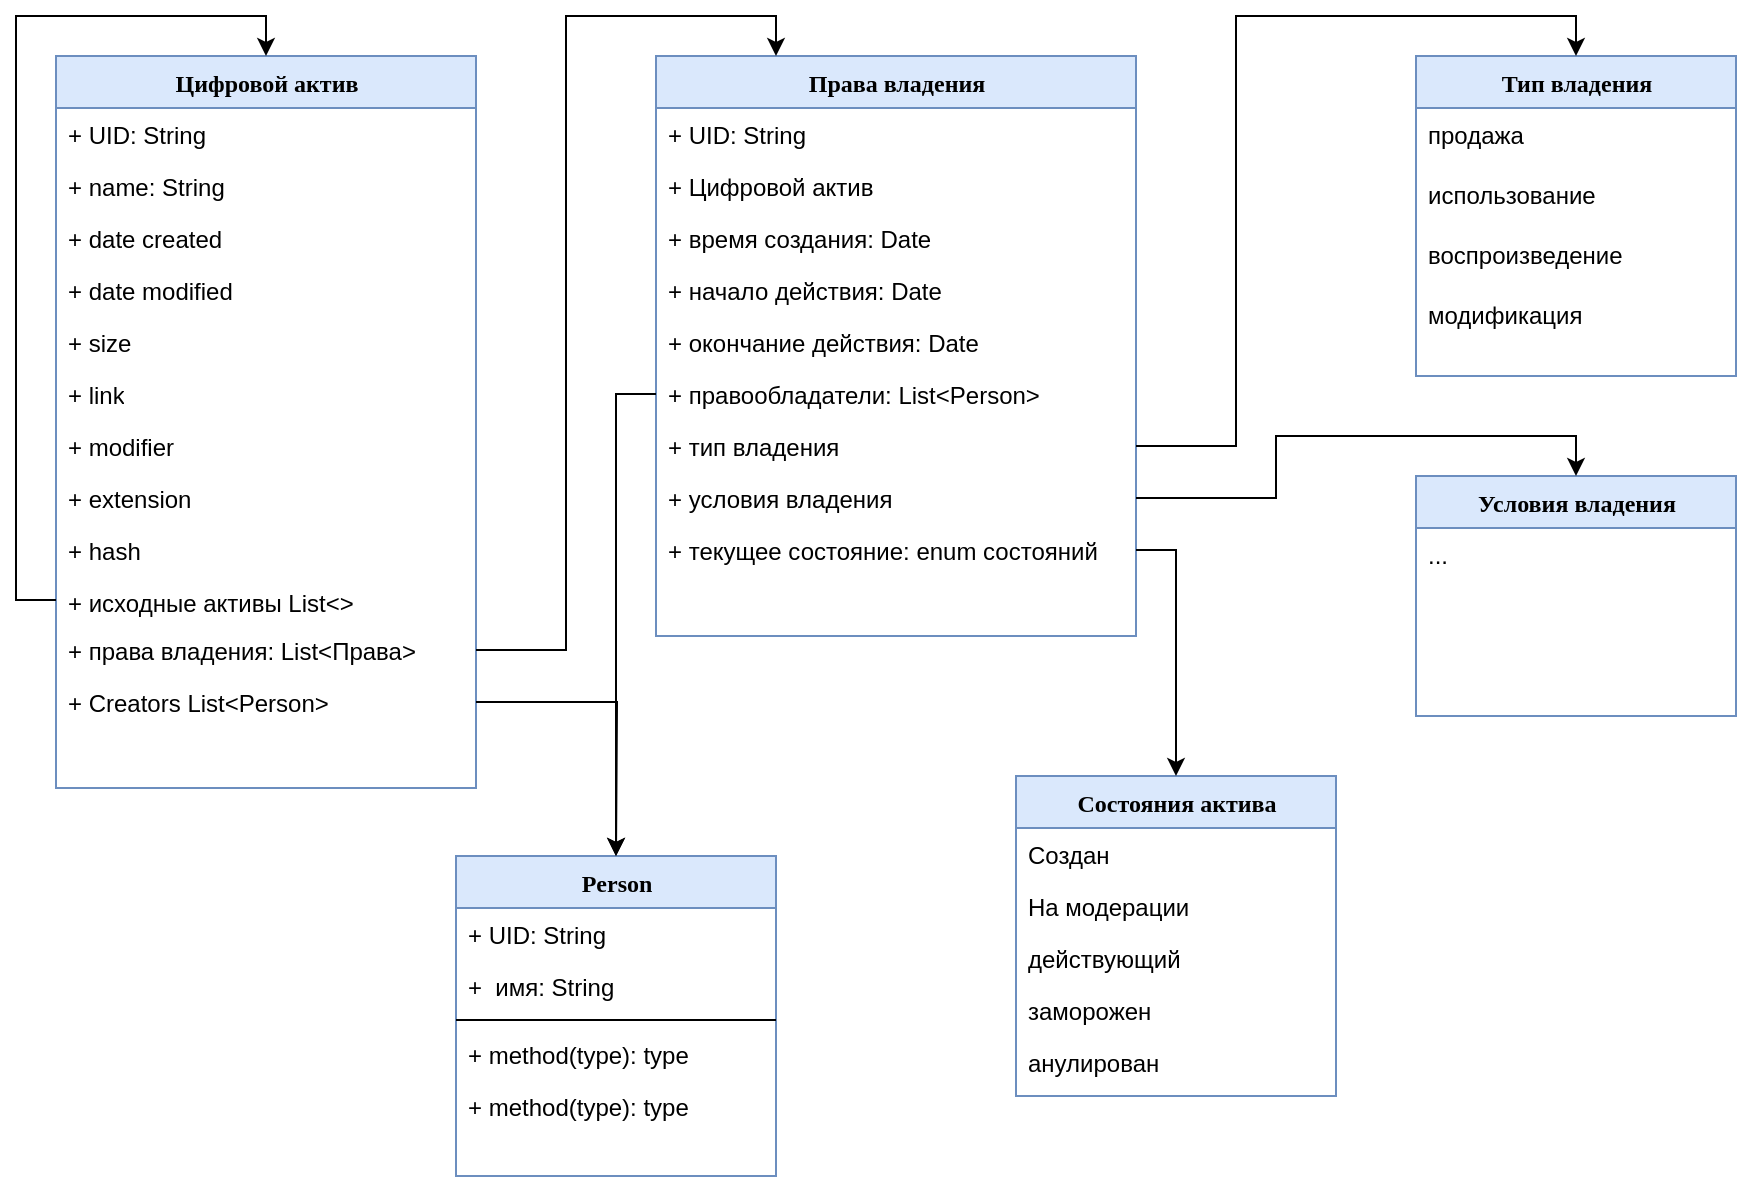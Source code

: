 <mxfile version="20.0.2" type="github" pages="3">
  <diagram name="Классы" id="9f46799a-70d6-7492-0946-bef42562c5a5">
    <mxGraphModel dx="1422" dy="780" grid="1" gridSize="10" guides="1" tooltips="1" connect="1" arrows="1" fold="1" page="1" pageScale="1" pageWidth="1100" pageHeight="850" background="none" math="0" shadow="0">
      <root>
        <mxCell id="0" />
        <mxCell id="1" parent="0" />
        <mxCell id="n-4SN1cgo_VVb4sRRiay-40" value="Права владения" style="swimlane;html=1;fontStyle=1;align=center;verticalAlign=top;childLayout=stackLayout;horizontal=1;startSize=26;horizontalStack=0;resizeParent=1;resizeLast=0;collapsible=1;marginBottom=0;swimlaneFillColor=#ffffff;rounded=0;shadow=0;comic=0;labelBackgroundColor=none;strokeWidth=1;fillColor=#dae8fc;fontFamily=Verdana;fontSize=12;strokeColor=#6c8ebf;" parent="1" vertex="1">
          <mxGeometry x="340" y="40" width="240" height="290" as="geometry" />
        </mxCell>
        <mxCell id="n-4SN1cgo_VVb4sRRiay-41" value="+ UID: String" style="text;html=1;strokeColor=none;fillColor=none;align=left;verticalAlign=top;spacingLeft=4;spacingRight=4;whiteSpace=wrap;overflow=hidden;rotatable=0;points=[[0,0.5],[1,0.5]];portConstraint=eastwest;" parent="n-4SN1cgo_VVb4sRRiay-40" vertex="1">
          <mxGeometry y="26" width="240" height="26" as="geometry" />
        </mxCell>
        <mxCell id="n-4SN1cgo_VVb4sRRiay-76" value="+ Цифровой актив" style="text;html=1;strokeColor=none;fillColor=none;align=left;verticalAlign=top;spacingLeft=4;spacingRight=4;whiteSpace=wrap;overflow=hidden;rotatable=0;points=[[0,0.5],[1,0.5]];portConstraint=eastwest;" parent="n-4SN1cgo_VVb4sRRiay-40" vertex="1">
          <mxGeometry y="52" width="240" height="26" as="geometry" />
        </mxCell>
        <mxCell id="n-4SN1cgo_VVb4sRRiay-43" value="+ время создания: Date" style="text;html=1;strokeColor=none;fillColor=none;align=left;verticalAlign=top;spacingLeft=4;spacingRight=4;whiteSpace=wrap;overflow=hidden;rotatable=0;points=[[0,0.5],[1,0.5]];portConstraint=eastwest;" parent="n-4SN1cgo_VVb4sRRiay-40" vertex="1">
          <mxGeometry y="78" width="240" height="26" as="geometry" />
        </mxCell>
        <mxCell id="n-4SN1cgo_VVb4sRRiay-46" value="+ начало действия: Date" style="text;html=1;strokeColor=none;fillColor=none;align=left;verticalAlign=top;spacingLeft=4;spacingRight=4;whiteSpace=wrap;overflow=hidden;rotatable=0;points=[[0,0.5],[1,0.5]];portConstraint=eastwest;" parent="n-4SN1cgo_VVb4sRRiay-40" vertex="1">
          <mxGeometry y="104" width="240" height="26" as="geometry" />
        </mxCell>
        <mxCell id="n-4SN1cgo_VVb4sRRiay-47" value="+ окончание действия: Date" style="text;html=1;strokeColor=none;fillColor=none;align=left;verticalAlign=top;spacingLeft=4;spacingRight=4;whiteSpace=wrap;overflow=hidden;rotatable=0;points=[[0,0.5],[1,0.5]];portConstraint=eastwest;" parent="n-4SN1cgo_VVb4sRRiay-40" vertex="1">
          <mxGeometry y="130" width="240" height="26" as="geometry" />
        </mxCell>
        <mxCell id="n-4SN1cgo_VVb4sRRiay-44" value="+ правообладатели: List&amp;lt;Person&amp;gt;" style="text;html=1;strokeColor=none;fillColor=none;align=left;verticalAlign=top;spacingLeft=4;spacingRight=4;whiteSpace=wrap;overflow=hidden;rotatable=0;points=[[0,0.5],[1,0.5]];portConstraint=eastwest;" parent="n-4SN1cgo_VVb4sRRiay-40" vertex="1">
          <mxGeometry y="156" width="240" height="26" as="geometry" />
        </mxCell>
        <mxCell id="n-4SN1cgo_VVb4sRRiay-45" value="+ тип владения" style="text;html=1;strokeColor=none;fillColor=none;align=left;verticalAlign=top;spacingLeft=4;spacingRight=4;whiteSpace=wrap;overflow=hidden;rotatable=0;points=[[0,0.5],[1,0.5]];portConstraint=eastwest;" parent="n-4SN1cgo_VVb4sRRiay-40" vertex="1">
          <mxGeometry y="182" width="240" height="26" as="geometry" />
        </mxCell>
        <mxCell id="PP72a955Y4aeaS7haNM4-27" value="+ условия владения" style="text;html=1;strokeColor=none;fillColor=none;align=left;verticalAlign=top;spacingLeft=4;spacingRight=4;whiteSpace=wrap;overflow=hidden;rotatable=0;points=[[0,0.5],[1,0.5]];portConstraint=eastwest;" vertex="1" parent="n-4SN1cgo_VVb4sRRiay-40">
          <mxGeometry y="208" width="240" height="26" as="geometry" />
        </mxCell>
        <mxCell id="n-4SN1cgo_VVb4sRRiay-48" value="+ текущее состояние: enum состояний" style="text;html=1;strokeColor=none;fillColor=none;align=left;verticalAlign=top;spacingLeft=4;spacingRight=4;whiteSpace=wrap;overflow=hidden;rotatable=0;points=[[0,0.5],[1,0.5]];portConstraint=eastwest;" parent="n-4SN1cgo_VVb4sRRiay-40" vertex="1">
          <mxGeometry y="234" width="240" height="26" as="geometry" />
        </mxCell>
        <mxCell id="n-4SN1cgo_VVb4sRRiay-58" value="Состояния актива" style="swimlane;html=1;fontStyle=1;align=center;verticalAlign=top;childLayout=stackLayout;horizontal=1;startSize=26;horizontalStack=0;resizeParent=1;resizeLast=0;collapsible=1;marginBottom=0;swimlaneFillColor=#ffffff;rounded=0;shadow=0;comic=0;labelBackgroundColor=none;strokeWidth=1;fillColor=#dae8fc;fontFamily=Verdana;fontSize=12;strokeColor=#6c8ebf;" parent="1" vertex="1">
          <mxGeometry x="520" y="400" width="160" height="160" as="geometry" />
        </mxCell>
        <mxCell id="n-4SN1cgo_VVb4sRRiay-59" value="Создан" style="text;html=1;strokeColor=none;fillColor=none;align=left;verticalAlign=top;spacingLeft=4;spacingRight=4;whiteSpace=wrap;overflow=hidden;rotatable=0;points=[[0,0.5],[1,0.5]];portConstraint=eastwest;" parent="n-4SN1cgo_VVb4sRRiay-58" vertex="1">
          <mxGeometry y="26" width="160" height="26" as="geometry" />
        </mxCell>
        <mxCell id="QRcoPLlnxg8bqSoysPyc-2" value="На модерации" style="text;html=1;strokeColor=none;fillColor=none;align=left;verticalAlign=top;spacingLeft=4;spacingRight=4;whiteSpace=wrap;overflow=hidden;rotatable=0;points=[[0,0.5],[1,0.5]];portConstraint=eastwest;" parent="n-4SN1cgo_VVb4sRRiay-58" vertex="1">
          <mxGeometry y="52" width="160" height="26" as="geometry" />
        </mxCell>
        <mxCell id="QRcoPLlnxg8bqSoysPyc-1" value="действующий" style="text;html=1;strokeColor=none;fillColor=none;align=left;verticalAlign=top;spacingLeft=4;spacingRight=4;whiteSpace=wrap;overflow=hidden;rotatable=0;points=[[0,0.5],[1,0.5]];portConstraint=eastwest;" parent="n-4SN1cgo_VVb4sRRiay-58" vertex="1">
          <mxGeometry y="78" width="160" height="26" as="geometry" />
        </mxCell>
        <mxCell id="n-4SN1cgo_VVb4sRRiay-60" value="заморожен" style="text;html=1;strokeColor=none;fillColor=none;align=left;verticalAlign=top;spacingLeft=4;spacingRight=4;whiteSpace=wrap;overflow=hidden;rotatable=0;points=[[0,0.5],[1,0.5]];portConstraint=eastwest;" parent="n-4SN1cgo_VVb4sRRiay-58" vertex="1">
          <mxGeometry y="104" width="160" height="26" as="geometry" />
        </mxCell>
        <mxCell id="n-4SN1cgo_VVb4sRRiay-61" value="анулирован" style="text;html=1;strokeColor=none;fillColor=none;align=left;verticalAlign=top;spacingLeft=4;spacingRight=4;whiteSpace=wrap;overflow=hidden;rotatable=0;points=[[0,0.5],[1,0.5]];portConstraint=eastwest;" parent="n-4SN1cgo_VVb4sRRiay-58" vertex="1">
          <mxGeometry y="130" width="160" height="26" as="geometry" />
        </mxCell>
        <mxCell id="n-4SN1cgo_VVb4sRRiay-62" value="Person" style="swimlane;html=1;fontStyle=1;align=center;verticalAlign=top;childLayout=stackLayout;horizontal=1;startSize=26;horizontalStack=0;resizeParent=1;resizeLast=0;collapsible=1;marginBottom=0;swimlaneFillColor=#ffffff;rounded=0;shadow=0;comic=0;labelBackgroundColor=none;strokeWidth=1;fillColor=#dae8fc;fontFamily=Verdana;fontSize=12;strokeColor=#6c8ebf;" parent="1" vertex="1">
          <mxGeometry x="240" y="440.0" width="160" height="160" as="geometry" />
        </mxCell>
        <mxCell id="n-4SN1cgo_VVb4sRRiay-63" value="+ UID: String" style="text;html=1;strokeColor=none;fillColor=none;align=left;verticalAlign=top;spacingLeft=4;spacingRight=4;whiteSpace=wrap;overflow=hidden;rotatable=0;points=[[0,0.5],[1,0.5]];portConstraint=eastwest;" parent="n-4SN1cgo_VVb4sRRiay-62" vertex="1">
          <mxGeometry y="26" width="160" height="26" as="geometry" />
        </mxCell>
        <mxCell id="n-4SN1cgo_VVb4sRRiay-64" value="+&amp;nbsp; имя: String" style="text;html=1;strokeColor=none;fillColor=none;align=left;verticalAlign=top;spacingLeft=4;spacingRight=4;whiteSpace=wrap;overflow=hidden;rotatable=0;points=[[0,0.5],[1,0.5]];portConstraint=eastwest;" parent="n-4SN1cgo_VVb4sRRiay-62" vertex="1">
          <mxGeometry y="52" width="160" height="26" as="geometry" />
        </mxCell>
        <mxCell id="n-4SN1cgo_VVb4sRRiay-65" value="" style="line;html=1;strokeWidth=1;fillColor=none;align=left;verticalAlign=middle;spacingTop=-1;spacingLeft=3;spacingRight=3;rotatable=0;labelPosition=right;points=[];portConstraint=eastwest;" parent="n-4SN1cgo_VVb4sRRiay-62" vertex="1">
          <mxGeometry y="78" width="160" height="8" as="geometry" />
        </mxCell>
        <mxCell id="n-4SN1cgo_VVb4sRRiay-66" value="+ method(type): type" style="text;html=1;strokeColor=none;fillColor=none;align=left;verticalAlign=top;spacingLeft=4;spacingRight=4;whiteSpace=wrap;overflow=hidden;rotatable=0;points=[[0,0.5],[1,0.5]];portConstraint=eastwest;" parent="n-4SN1cgo_VVb4sRRiay-62" vertex="1">
          <mxGeometry y="86" width="160" height="26" as="geometry" />
        </mxCell>
        <mxCell id="n-4SN1cgo_VVb4sRRiay-67" value="+ method(type): type" style="text;html=1;strokeColor=none;fillColor=none;align=left;verticalAlign=top;spacingLeft=4;spacingRight=4;whiteSpace=wrap;overflow=hidden;rotatable=0;points=[[0,0.5],[1,0.5]];portConstraint=eastwest;" parent="n-4SN1cgo_VVb4sRRiay-62" vertex="1">
          <mxGeometry y="112" width="160" height="48" as="geometry" />
        </mxCell>
        <mxCell id="2Pitro10dbCvyo9CsG7a-5" value="Цифровой актив" style="swimlane;html=1;fontStyle=1;align=center;verticalAlign=top;childLayout=stackLayout;horizontal=1;startSize=26;horizontalStack=0;resizeParent=1;resizeLast=0;collapsible=1;marginBottom=0;swimlaneFillColor=#ffffff;rounded=0;shadow=0;comic=0;labelBackgroundColor=none;strokeWidth=1;fillColor=#dae8fc;fontFamily=Verdana;fontSize=12;strokeColor=#6c8ebf;" parent="1" vertex="1">
          <mxGeometry x="40" y="40" width="210" height="366" as="geometry" />
        </mxCell>
        <mxCell id="2Pitro10dbCvyo9CsG7a-6" value="+ UID: String" style="text;html=1;strokeColor=none;fillColor=none;align=left;verticalAlign=top;spacingLeft=4;spacingRight=4;whiteSpace=wrap;overflow=hidden;rotatable=0;points=[[0,0.5],[1,0.5]];portConstraint=eastwest;" parent="2Pitro10dbCvyo9CsG7a-5" vertex="1">
          <mxGeometry y="26" width="210" height="26" as="geometry" />
        </mxCell>
        <mxCell id="2Pitro10dbCvyo9CsG7a-7" value="+ name: String" style="text;html=1;strokeColor=none;fillColor=none;align=left;verticalAlign=top;spacingLeft=4;spacingRight=4;whiteSpace=wrap;overflow=hidden;rotatable=0;points=[[0,0.5],[1,0.5]];portConstraint=eastwest;" parent="2Pitro10dbCvyo9CsG7a-5" vertex="1">
          <mxGeometry y="52" width="210" height="26" as="geometry" />
        </mxCell>
        <mxCell id="2Pitro10dbCvyo9CsG7a-9" value="+ date created" style="text;html=1;strokeColor=none;fillColor=none;align=left;verticalAlign=top;spacingLeft=4;spacingRight=4;whiteSpace=wrap;overflow=hidden;rotatable=0;points=[[0,0.5],[1,0.5]];portConstraint=eastwest;" parent="2Pitro10dbCvyo9CsG7a-5" vertex="1">
          <mxGeometry y="78" width="210" height="26" as="geometry" />
        </mxCell>
        <mxCell id="2Pitro10dbCvyo9CsG7a-10" value="&lt;div&gt;+ date &lt;span class=&quot;VIiyi&quot; lang=&quot;en&quot;&gt;&lt;span data-number-of-phrases=&quot;1&quot; data-phrase-index=&quot;0&quot; data-language-to-translate-into=&quot;ru&quot; data-language-for-alternatives=&quot;en&quot; class=&quot;JLqJ4b ChMk0b&quot;&gt;&lt;span class=&quot;Q4iAWc&quot;&gt;modified&lt;/span&gt;&lt;/span&gt;&lt;/span&gt;&lt;br&gt;&lt;br&gt;&lt;/div&gt;" style="text;html=1;strokeColor=none;fillColor=none;align=left;verticalAlign=top;spacingLeft=4;spacingRight=4;whiteSpace=wrap;overflow=hidden;rotatable=0;points=[[0,0.5],[1,0.5]];portConstraint=eastwest;" parent="2Pitro10dbCvyo9CsG7a-5" vertex="1">
          <mxGeometry y="104" width="210" height="26" as="geometry" />
        </mxCell>
        <mxCell id="2Pitro10dbCvyo9CsG7a-11" value="+ size" style="text;html=1;strokeColor=none;fillColor=none;align=left;verticalAlign=top;spacingLeft=4;spacingRight=4;whiteSpace=wrap;overflow=hidden;rotatable=0;points=[[0,0.5],[1,0.5]];portConstraint=eastwest;" parent="2Pitro10dbCvyo9CsG7a-5" vertex="1">
          <mxGeometry y="130" width="210" height="26" as="geometry" />
        </mxCell>
        <mxCell id="2Pitro10dbCvyo9CsG7a-12" value="+ link" style="text;html=1;strokeColor=none;fillColor=none;align=left;verticalAlign=top;spacingLeft=4;spacingRight=4;whiteSpace=wrap;overflow=hidden;rotatable=0;points=[[0,0.5],[1,0.5]];portConstraint=eastwest;" parent="2Pitro10dbCvyo9CsG7a-5" vertex="1">
          <mxGeometry y="156" width="210" height="26" as="geometry" />
        </mxCell>
        <mxCell id="2Pitro10dbCvyo9CsG7a-13" value="+ modifier" style="text;html=1;strokeColor=none;fillColor=none;align=left;verticalAlign=top;spacingLeft=4;spacingRight=4;whiteSpace=wrap;overflow=hidden;rotatable=0;points=[[0,0.5],[1,0.5]];portConstraint=eastwest;" parent="2Pitro10dbCvyo9CsG7a-5" vertex="1">
          <mxGeometry y="182" width="210" height="26" as="geometry" />
        </mxCell>
        <mxCell id="2Pitro10dbCvyo9CsG7a-18" value="+ extension" style="text;html=1;strokeColor=none;fillColor=none;align=left;verticalAlign=top;spacingLeft=4;spacingRight=4;whiteSpace=wrap;overflow=hidden;rotatable=0;points=[[0,0.5],[1,0.5]];portConstraint=eastwest;" parent="2Pitro10dbCvyo9CsG7a-5" vertex="1">
          <mxGeometry y="208" width="210" height="26" as="geometry" />
        </mxCell>
        <mxCell id="PP72a955Y4aeaS7haNM4-4" value="+ hash" style="text;html=1;strokeColor=none;fillColor=none;align=left;verticalAlign=top;spacingLeft=4;spacingRight=4;whiteSpace=wrap;overflow=hidden;rotatable=0;points=[[0,0.5],[1,0.5]];portConstraint=eastwest;" vertex="1" parent="2Pitro10dbCvyo9CsG7a-5">
          <mxGeometry y="234" width="210" height="26" as="geometry" />
        </mxCell>
        <mxCell id="PP72a955Y4aeaS7haNM4-33" style="edgeStyle=orthogonalEdgeStyle;rounded=0;orthogonalLoop=1;jettySize=auto;html=1;entryX=0.5;entryY=0;entryDx=0;entryDy=0;" edge="1" parent="2Pitro10dbCvyo9CsG7a-5" source="PP72a955Y4aeaS7haNM4-7" target="2Pitro10dbCvyo9CsG7a-5">
          <mxGeometry relative="1" as="geometry">
            <Array as="points">
              <mxPoint x="-20" y="272" />
              <mxPoint x="-20" y="-20" />
              <mxPoint x="105" y="-20" />
            </Array>
          </mxGeometry>
        </mxCell>
        <mxCell id="PP72a955Y4aeaS7haNM4-7" value="+ исходные активы List&amp;lt;&amp;gt;" style="text;html=1;strokeColor=none;fillColor=none;align=left;verticalAlign=top;spacingLeft=4;spacingRight=4;whiteSpace=wrap;overflow=hidden;rotatable=0;points=[[0,0.5],[1,0.5]];portConstraint=eastwest;" vertex="1" parent="2Pitro10dbCvyo9CsG7a-5">
          <mxGeometry y="260" width="210" height="24" as="geometry" />
        </mxCell>
        <mxCell id="PP72a955Y4aeaS7haNM4-26" value="+ права владения: List&amp;lt;Права&amp;gt;" style="text;html=1;strokeColor=none;fillColor=none;align=left;verticalAlign=top;spacingLeft=4;spacingRight=4;whiteSpace=wrap;overflow=hidden;rotatable=0;points=[[0,0.5],[1,0.5]];portConstraint=eastwest;" vertex="1" parent="2Pitro10dbCvyo9CsG7a-5">
          <mxGeometry y="284" width="210" height="26" as="geometry" />
        </mxCell>
        <mxCell id="PP72a955Y4aeaS7haNM4-3" value="+ Creators List&amp;lt;Person&amp;gt;&amp;nbsp; &amp;nbsp; " style="text;html=1;strokeColor=none;fillColor=none;align=left;verticalAlign=top;spacingLeft=4;spacingRight=4;whiteSpace=wrap;overflow=hidden;rotatable=0;points=[[0,0.5],[1,0.5]];portConstraint=eastwest;" vertex="1" parent="2Pitro10dbCvyo9CsG7a-5">
          <mxGeometry y="310" width="210" height="26" as="geometry" />
        </mxCell>
        <mxCell id="2Pitro10dbCvyo9CsG7a-16" style="edgeStyle=orthogonalEdgeStyle;rounded=0;orthogonalLoop=1;jettySize=auto;html=1;entryX=-0.019;entryY=0.043;entryDx=0;entryDy=0;entryPerimeter=0;" parent="1" target="2Pitro10dbCvyo9CsG7a-5" edge="1">
          <mxGeometry relative="1" as="geometry" />
        </mxCell>
        <mxCell id="2Pitro10dbCvyo9CsG7a-17" style="edgeStyle=orthogonalEdgeStyle;rounded=0;orthogonalLoop=1;jettySize=auto;html=1;entryX=0.5;entryY=0;entryDx=0;entryDy=0;" parent="1" source="2Pitro10dbCvyo9CsG7a-13" edge="1">
          <mxGeometry relative="1" as="geometry">
            <Array as="points">
              <mxPoint x="420" y="635" />
              <mxPoint x="420" y="700" />
              <mxPoint x="1030" y="700" />
              <mxPoint x="1030" y="20" />
              <mxPoint x="520" y="20" />
            </Array>
          </mxGeometry>
        </mxCell>
        <mxCell id="_v1beyTKl8NA2V2POmVq-2" value="Условия владения" style="swimlane;html=1;fontStyle=1;align=center;verticalAlign=top;childLayout=stackLayout;horizontal=1;startSize=26;horizontalStack=0;resizeParent=1;resizeLast=0;collapsible=1;marginBottom=0;swimlaneFillColor=#ffffff;rounded=0;shadow=0;comic=0;labelBackgroundColor=none;strokeWidth=1;fillColor=#dae8fc;fontFamily=Verdana;fontSize=12;strokeColor=#6c8ebf;" vertex="1" parent="1">
          <mxGeometry x="720" y="250" width="160" height="120" as="geometry" />
        </mxCell>
        <mxCell id="_v1beyTKl8NA2V2POmVq-4" value="&lt;div&gt;...&lt;/div&gt;" style="text;html=1;strokeColor=none;fillColor=none;align=left;verticalAlign=top;spacingLeft=4;spacingRight=4;whiteSpace=wrap;overflow=hidden;rotatable=0;points=[[0,0.5],[1,0.5]];portConstraint=eastwest;" vertex="1" parent="_v1beyTKl8NA2V2POmVq-2">
          <mxGeometry y="26" width="160" height="26" as="geometry" />
        </mxCell>
        <mxCell id="PP72a955Y4aeaS7haNM4-11" style="edgeStyle=orthogonalEdgeStyle;rounded=0;orthogonalLoop=1;jettySize=auto;html=1;entryX=0.5;entryY=0;entryDx=0;entryDy=0;" edge="1" parent="1" source="n-4SN1cgo_VVb4sRRiay-48" target="n-4SN1cgo_VVb4sRRiay-58">
          <mxGeometry relative="1" as="geometry" />
        </mxCell>
        <mxCell id="PP72a955Y4aeaS7haNM4-15" value="Тип владения" style="swimlane;html=1;fontStyle=1;align=center;verticalAlign=top;childLayout=stackLayout;horizontal=1;startSize=26;horizontalStack=0;resizeParent=1;resizeLast=0;collapsible=1;marginBottom=0;swimlaneFillColor=#ffffff;rounded=0;shadow=0;comic=0;labelBackgroundColor=none;strokeWidth=1;fillColor=#dae8fc;fontFamily=Verdana;fontSize=12;strokeColor=#6c8ebf;" vertex="1" parent="1">
          <mxGeometry x="720" y="40" width="160" height="160" as="geometry" />
        </mxCell>
        <mxCell id="PP72a955Y4aeaS7haNM4-18" value="продажа" style="text;html=1;strokeColor=none;fillColor=none;align=left;verticalAlign=top;spacingLeft=4;spacingRight=4;whiteSpace=wrap;overflow=hidden;rotatable=0;points=[[0,0.5],[1,0.5]];portConstraint=eastwest;" vertex="1" parent="PP72a955Y4aeaS7haNM4-15">
          <mxGeometry y="26" width="160" height="30" as="geometry" />
        </mxCell>
        <mxCell id="PP72a955Y4aeaS7haNM4-20" value="использование" style="text;html=1;strokeColor=none;fillColor=none;align=left;verticalAlign=top;spacingLeft=4;spacingRight=4;whiteSpace=wrap;overflow=hidden;rotatable=0;points=[[0,0.5],[1,0.5]];portConstraint=eastwest;" vertex="1" parent="PP72a955Y4aeaS7haNM4-15">
          <mxGeometry y="56" width="160" height="30" as="geometry" />
        </mxCell>
        <mxCell id="PP72a955Y4aeaS7haNM4-21" value="воспроизведение" style="text;html=1;strokeColor=none;fillColor=none;align=left;verticalAlign=top;spacingLeft=4;spacingRight=4;whiteSpace=wrap;overflow=hidden;rotatable=0;points=[[0,0.5],[1,0.5]];portConstraint=eastwest;" vertex="1" parent="PP72a955Y4aeaS7haNM4-15">
          <mxGeometry y="86" width="160" height="30" as="geometry" />
        </mxCell>
        <mxCell id="PP72a955Y4aeaS7haNM4-22" value="модификация" style="text;html=1;strokeColor=none;fillColor=none;align=left;verticalAlign=top;spacingLeft=4;spacingRight=4;whiteSpace=wrap;overflow=hidden;rotatable=0;points=[[0,0.5],[1,0.5]];portConstraint=eastwest;" vertex="1" parent="PP72a955Y4aeaS7haNM4-15">
          <mxGeometry y="116" width="160" height="30" as="geometry" />
        </mxCell>
        <mxCell id="PP72a955Y4aeaS7haNM4-28" style="edgeStyle=orthogonalEdgeStyle;rounded=0;orthogonalLoop=1;jettySize=auto;html=1;entryX=0.5;entryY=0;entryDx=0;entryDy=0;" edge="1" parent="1" source="PP72a955Y4aeaS7haNM4-27" target="_v1beyTKl8NA2V2POmVq-2">
          <mxGeometry relative="1" as="geometry" />
        </mxCell>
        <mxCell id="PP72a955Y4aeaS7haNM4-29" style="edgeStyle=orthogonalEdgeStyle;rounded=0;orthogonalLoop=1;jettySize=auto;html=1;entryX=0.5;entryY=0;entryDx=0;entryDy=0;" edge="1" parent="1" source="n-4SN1cgo_VVb4sRRiay-45" target="PP72a955Y4aeaS7haNM4-15">
          <mxGeometry relative="1" as="geometry">
            <Array as="points">
              <mxPoint x="630" y="235" />
              <mxPoint x="630" y="20" />
              <mxPoint x="800" y="20" />
            </Array>
          </mxGeometry>
        </mxCell>
        <mxCell id="PP72a955Y4aeaS7haNM4-30" style="edgeStyle=orthogonalEdgeStyle;rounded=0;orthogonalLoop=1;jettySize=auto;html=1;entryX=0.25;entryY=0;entryDx=0;entryDy=0;" edge="1" parent="1" source="PP72a955Y4aeaS7haNM4-26" target="n-4SN1cgo_VVb4sRRiay-40">
          <mxGeometry relative="1" as="geometry" />
        </mxCell>
        <mxCell id="PP72a955Y4aeaS7haNM4-31" style="edgeStyle=orthogonalEdgeStyle;rounded=0;orthogonalLoop=1;jettySize=auto;html=1;entryX=0.5;entryY=0;entryDx=0;entryDy=0;" edge="1" parent="1" source="n-4SN1cgo_VVb4sRRiay-44" target="n-4SN1cgo_VVb4sRRiay-62">
          <mxGeometry relative="1" as="geometry" />
        </mxCell>
        <mxCell id="PP72a955Y4aeaS7haNM4-32" style="edgeStyle=orthogonalEdgeStyle;rounded=0;orthogonalLoop=1;jettySize=auto;html=1;" edge="1" parent="1" source="PP72a955Y4aeaS7haNM4-3">
          <mxGeometry relative="1" as="geometry">
            <mxPoint x="320" y="440" as="targetPoint" />
          </mxGeometry>
        </mxCell>
      </root>
    </mxGraphModel>
  </diagram>
  <diagram id="LrjLmdc16D3cw4YwyVvE" name="Общая архитектура">
    <mxGraphModel dx="1422" dy="780" grid="1" gridSize="10" guides="1" tooltips="1" connect="1" arrows="1" fold="1" page="1" pageScale="1" pageWidth="827" pageHeight="1169" math="0" shadow="0">
      <root>
        <mxCell id="0" />
        <mxCell id="1" parent="0" />
        <mxCell id="6CDOJu6UO4p9K_j52PlU-1" value="&lt;div&gt;User&lt;/div&gt;&lt;div&gt;&lt;br&gt;&lt;/div&gt;" style="shape=umlActor;verticalLabelPosition=bottom;verticalAlign=top;html=1;outlineConnect=0;" parent="1" vertex="1">
          <mxGeometry x="384" y="30" width="30" height="60" as="geometry" />
        </mxCell>
        <mxCell id="6CDOJu6UO4p9K_j52PlU-2" value="" style="ellipse;shape=cloud;whiteSpace=wrap;html=1;" parent="1" vertex="1">
          <mxGeometry x="339" y="160" width="120" height="80" as="geometry" />
        </mxCell>
        <mxCell id="6CDOJu6UO4p9K_j52PlU-3" value="" style="endArrow=classic;html=1;rounded=0;" parent="1" source="6CDOJu6UO4p9K_j52PlU-1" target="6CDOJu6UO4p9K_j52PlU-2" edge="1">
          <mxGeometry width="50" height="50" relative="1" as="geometry">
            <mxPoint x="390" y="360" as="sourcePoint" />
            <mxPoint x="440" y="310" as="targetPoint" />
          </mxGeometry>
        </mxCell>
        <mxCell id="6CDOJu6UO4p9K_j52PlU-4" value="" style="endArrow=classic;html=1;rounded=0;exitX=0.492;exitY=1.013;exitDx=0;exitDy=0;exitPerimeter=0;" parent="1" source="6CDOJu6UO4p9K_j52PlU-2" edge="1">
          <mxGeometry width="50" height="50" relative="1" as="geometry">
            <mxPoint x="399" y="300" as="sourcePoint" />
            <mxPoint x="399" y="310" as="targetPoint" />
          </mxGeometry>
        </mxCell>
        <mxCell id="6CDOJu6UO4p9K_j52PlU-10" value="" style="edgeStyle=orthogonalEdgeStyle;rounded=0;orthogonalLoop=1;jettySize=auto;html=1;" parent="1" source="6CDOJu6UO4p9K_j52PlU-5" target="6CDOJu6UO4p9K_j52PlU-9" edge="1">
          <mxGeometry relative="1" as="geometry" />
        </mxCell>
        <mxCell id="6CDOJu6UO4p9K_j52PlU-5" value="&lt;div&gt;API&lt;/div&gt;" style="whiteSpace=wrap;html=1;aspect=fixed;" parent="1" vertex="1">
          <mxGeometry x="359" y="310" width="80" height="80" as="geometry" />
        </mxCell>
        <mxCell id="6CDOJu6UO4p9K_j52PlU-6" value="File storage" style="shape=cylinder3;whiteSpace=wrap;html=1;boundedLbl=1;backgroundOutline=1;size=15;" parent="1" vertex="1">
          <mxGeometry x="180" y="310" width="60" height="80" as="geometry" />
        </mxCell>
        <mxCell id="6CDOJu6UO4p9K_j52PlU-7" value="" style="endArrow=classic;html=1;rounded=0;exitX=0;exitY=0.5;exitDx=0;exitDy=0;entryX=1;entryY=0.5;entryDx=0;entryDy=0;entryPerimeter=0;" parent="1" source="6CDOJu6UO4p9K_j52PlU-5" target="6CDOJu6UO4p9K_j52PlU-6" edge="1">
          <mxGeometry width="50" height="50" relative="1" as="geometry">
            <mxPoint x="390" y="360" as="sourcePoint" />
            <mxPoint x="440" y="310" as="targetPoint" />
          </mxGeometry>
        </mxCell>
        <mxCell id="6CDOJu6UO4p9K_j52PlU-12" value="" style="edgeStyle=orthogonalEdgeStyle;rounded=0;orthogonalLoop=1;jettySize=auto;html=1;" parent="1" source="6CDOJu6UO4p9K_j52PlU-9" target="6CDOJu6UO4p9K_j52PlU-11" edge="1">
          <mxGeometry relative="1" as="geometry" />
        </mxCell>
        <mxCell id="6CDOJu6UO4p9K_j52PlU-9" value="Chaincode" style="whiteSpace=wrap;html=1;aspect=fixed;" parent="1" vertex="1">
          <mxGeometry x="359" y="440" width="80" height="80" as="geometry" />
        </mxCell>
        <mxCell id="6CDOJu6UO4p9K_j52PlU-11" value="Blockchain" style="shape=cylinder3;whiteSpace=wrap;html=1;boundedLbl=1;backgroundOutline=1;size=15;" parent="1" vertex="1">
          <mxGeometry x="369" y="570" width="60" height="80" as="geometry" />
        </mxCell>
        <mxCell id="p1JLKjVarZ-ngro-bto8-4" style="edgeStyle=orthogonalEdgeStyle;rounded=0;orthogonalLoop=1;jettySize=auto;html=1;entryX=0.917;entryY=0.375;entryDx=0;entryDy=0;entryPerimeter=0;" parent="1" source="p1JLKjVarZ-ngro-bto8-1" target="6CDOJu6UO4p9K_j52PlU-2" edge="1">
          <mxGeometry relative="1" as="geometry" />
        </mxCell>
        <mxCell id="p1JLKjVarZ-ngro-bto8-1" value="Moderator" style="shape=umlActor;verticalLabelPosition=bottom;verticalAlign=top;html=1;outlineConnect=0;" parent="1" vertex="1">
          <mxGeometry x="610" y="160" width="30" height="60" as="geometry" />
        </mxCell>
      </root>
    </mxGraphModel>
  </diagram>
  <diagram id="NLAMxfqD4_qsAlsmJB_b" name="Загрузка">
    <mxGraphModel dx="1896" dy="1040" grid="1" gridSize="10" guides="1" tooltips="1" connect="1" arrows="1" fold="1" page="1" pageScale="1" pageWidth="827" pageHeight="1169" math="0" shadow="0">
      <root>
        <mxCell id="0" />
        <mxCell id="1" parent="0" />
        <mxCell id="MDf2FO14uDleGwxfwwL6-1" value="" style="ellipse;html=1;shape=startState;fillColor=#000000;strokeColor=#ff0000;" vertex="1" parent="1">
          <mxGeometry x="384" width="30" height="30" as="geometry" />
        </mxCell>
        <mxCell id="MDf2FO14uDleGwxfwwL6-2" value="" style="edgeStyle=orthogonalEdgeStyle;html=1;verticalAlign=bottom;endArrow=open;endSize=8;strokeColor=#ff0000;rounded=0;startArrow=none;" edge="1" source="MDf2FO14uDleGwxfwwL6-3" parent="1">
          <mxGeometry relative="1" as="geometry">
            <mxPoint x="399" y="90" as="targetPoint" />
          </mxGeometry>
        </mxCell>
        <mxCell id="MDf2FO14uDleGwxfwwL6-4" value="" style="edgeStyle=orthogonalEdgeStyle;html=1;verticalAlign=bottom;endArrow=open;endSize=8;strokeColor=#ff0000;rounded=0;startArrow=none;entryX=0.5;entryY=0;entryDx=0;entryDy=0;" edge="1" source="MDf2FO14uDleGwxfwwL6-5" parent="1" target="MDf2FO14uDleGwxfwwL6-8">
          <mxGeometry relative="1" as="geometry">
            <mxPoint x="399" y="210" as="targetPoint" />
          </mxGeometry>
        </mxCell>
        <mxCell id="MDf2FO14uDleGwxfwwL6-6" value="no" style="edgeStyle=orthogonalEdgeStyle;html=1;align=left;verticalAlign=bottom;endArrow=open;endSize=8;strokeColor=#ff0000;rounded=0;entryX=1;entryY=0.5;entryDx=0;entryDy=0;" edge="1" source="MDf2FO14uDleGwxfwwL6-5" parent="1" target="DXqgdKmKWI62W2Q_1aFg-37">
          <mxGeometry x="-1" relative="1" as="geometry">
            <mxPoint x="540" y="210" as="targetPoint" />
            <Array as="points">
              <mxPoint x="710" y="140" />
              <mxPoint x="710" y="920" />
            </Array>
          </mxGeometry>
        </mxCell>
        <mxCell id="MDf2FO14uDleGwxfwwL6-8" value="upload request" style="rounded=1;whiteSpace=wrap;html=1;arcSize=40;fontColor=#000000;fillColor=#ffffc0;strokeColor=#ff0000;" vertex="1" parent="1">
          <mxGeometry x="339" y="200" width="120" height="40" as="geometry" />
        </mxCell>
        <mxCell id="MDf2FO14uDleGwxfwwL6-9" value="" style="edgeStyle=orthogonalEdgeStyle;html=1;verticalAlign=bottom;endArrow=open;endSize=8;strokeColor=#ff0000;rounded=0;entryX=0.5;entryY=0;entryDx=0;entryDy=0;" edge="1" source="MDf2FO14uDleGwxfwwL6-8" parent="1" target="DXqgdKmKWI62W2Q_1aFg-8">
          <mxGeometry relative="1" as="geometry">
            <mxPoint x="400" y="270" as="targetPoint" />
            <Array as="points">
              <mxPoint x="399" y="265" />
              <mxPoint x="400" y="265" />
            </Array>
          </mxGeometry>
        </mxCell>
        <mxCell id="MDf2FO14uDleGwxfwwL6-3" value="Auth" style="rounded=1;whiteSpace=wrap;html=1;arcSize=40;fontColor=#000000;fillColor=#ffffc0;strokeColor=#ff0000;" vertex="1" parent="1">
          <mxGeometry x="339" y="50" width="120" height="40" as="geometry" />
        </mxCell>
        <mxCell id="DXqgdKmKWI62W2Q_1aFg-1" value="" style="edgeStyle=orthogonalEdgeStyle;html=1;verticalAlign=bottom;endArrow=none;endSize=8;strokeColor=#ff0000;rounded=0;" edge="1" parent="1" source="MDf2FO14uDleGwxfwwL6-1" target="MDf2FO14uDleGwxfwwL6-3">
          <mxGeometry relative="1" as="geometry">
            <mxPoint x="399" y="90" as="targetPoint" />
            <mxPoint x="399" y="30" as="sourcePoint" />
          </mxGeometry>
        </mxCell>
        <mxCell id="MDf2FO14uDleGwxfwwL6-5" value="Auth OK?" style="rhombus;whiteSpace=wrap;html=1;fillColor=#ffffc0;strokeColor=#ff0000;" vertex="1" parent="1">
          <mxGeometry x="359" y="120" width="80" height="40" as="geometry" />
        </mxCell>
        <mxCell id="DXqgdKmKWI62W2Q_1aFg-2" value="" style="edgeStyle=orthogonalEdgeStyle;html=1;verticalAlign=bottom;endArrow=none;endSize=8;strokeColor=#ff0000;rounded=0;" edge="1" parent="1" source="MDf2FO14uDleGwxfwwL6-3" target="MDf2FO14uDleGwxfwwL6-5">
          <mxGeometry relative="1" as="geometry">
            <mxPoint x="399" y="190" as="targetPoint" />
            <mxPoint x="399" y="90" as="sourcePoint" />
          </mxGeometry>
        </mxCell>
        <mxCell id="DXqgdKmKWI62W2Q_1aFg-4" value="&lt;div&gt;yes&lt;/div&gt;" style="text;html=1;strokeColor=none;fillColor=none;align=center;verticalAlign=middle;whiteSpace=wrap;rounded=0;" vertex="1" parent="1">
          <mxGeometry x="384" y="160" width="60" height="30" as="geometry" />
        </mxCell>
        <mxCell id="DXqgdKmKWI62W2Q_1aFg-5" value="Validate OK?" style="rhombus;whiteSpace=wrap;html=1;fillColor=#ffffc0;strokeColor=#ff0000;" vertex="1" parent="1">
          <mxGeometry x="340" y="360" width="119" height="50" as="geometry" />
        </mxCell>
        <mxCell id="DXqgdKmKWI62W2Q_1aFg-6" value="no" style="edgeStyle=orthogonalEdgeStyle;html=1;align=left;verticalAlign=bottom;endArrow=open;endSize=8;strokeColor=#ff0000;rounded=0;entryX=1;entryY=0.5;entryDx=0;entryDy=0;" edge="1" source="DXqgdKmKWI62W2Q_1aFg-5" parent="1" target="DXqgdKmKWI62W2Q_1aFg-37">
          <mxGeometry x="-1" relative="1" as="geometry">
            <mxPoint x="539" y="400" as="targetPoint" />
            <Array as="points">
              <mxPoint x="710" y="385" />
              <mxPoint x="710" y="920" />
            </Array>
          </mxGeometry>
        </mxCell>
        <mxCell id="DXqgdKmKWI62W2Q_1aFg-7" value="yes" style="edgeStyle=orthogonalEdgeStyle;html=1;align=left;verticalAlign=top;endArrow=open;endSize=8;strokeColor=#ff0000;rounded=0;" edge="1" source="DXqgdKmKWI62W2Q_1aFg-5" parent="1">
          <mxGeometry x="-1" relative="1" as="geometry">
            <mxPoint x="399" y="470" as="targetPoint" />
          </mxGeometry>
        </mxCell>
        <mxCell id="DXqgdKmKWI62W2Q_1aFg-8" value="Validate assets by blockchain" style="rounded=1;whiteSpace=wrap;html=1;arcSize=40;fontColor=#000000;fillColor=#ffffc0;strokeColor=#ff0000;" vertex="1" parent="1">
          <mxGeometry x="339" y="280" width="120" height="40" as="geometry" />
        </mxCell>
        <mxCell id="DXqgdKmKWI62W2Q_1aFg-9" value="" style="edgeStyle=orthogonalEdgeStyle;html=1;verticalAlign=bottom;endArrow=open;endSize=8;strokeColor=#ff0000;rounded=0;" edge="1" source="DXqgdKmKWI62W2Q_1aFg-8" parent="1" target="DXqgdKmKWI62W2Q_1aFg-5">
          <mxGeometry relative="1" as="geometry">
            <mxPoint x="580" y="430" as="targetPoint" />
          </mxGeometry>
        </mxCell>
        <mxCell id="DXqgdKmKWI62W2Q_1aFg-11" value="Validate assets by external system" style="rounded=1;whiteSpace=wrap;html=1;arcSize=40;fontColor=#000000;fillColor=#ffffc0;strokeColor=#ff0000;" vertex="1" parent="1">
          <mxGeometry x="340" y="470" width="120" height="40" as="geometry" />
        </mxCell>
        <mxCell id="DXqgdKmKWI62W2Q_1aFg-12" value="" style="edgeStyle=orthogonalEdgeStyle;html=1;verticalAlign=bottom;endArrow=open;endSize=8;strokeColor=#ff0000;rounded=0;" edge="1" source="DXqgdKmKWI62W2Q_1aFg-11" parent="1">
          <mxGeometry relative="1" as="geometry">
            <mxPoint x="400" y="540" as="targetPoint" />
          </mxGeometry>
        </mxCell>
        <mxCell id="DXqgdKmKWI62W2Q_1aFg-13" value="Validate OK?" style="rhombus;whiteSpace=wrap;html=1;fillColor=#ffffc0;strokeColor=#ff0000;" vertex="1" parent="1">
          <mxGeometry x="340" y="540" width="119" height="50" as="geometry" />
        </mxCell>
        <mxCell id="DXqgdKmKWI62W2Q_1aFg-14" value="no" style="edgeStyle=orthogonalEdgeStyle;html=1;align=left;verticalAlign=bottom;endArrow=open;endSize=8;strokeColor=#ff0000;rounded=0;entryX=1;entryY=0.5;entryDx=0;entryDy=0;" edge="1" parent="1" source="DXqgdKmKWI62W2Q_1aFg-13" target="DXqgdKmKWI62W2Q_1aFg-37">
          <mxGeometry x="-1" relative="1" as="geometry">
            <mxPoint x="538" y="630" as="targetPoint" />
            <Array as="points">
              <mxPoint x="710" y="565" />
              <mxPoint x="710" y="920" />
            </Array>
          </mxGeometry>
        </mxCell>
        <mxCell id="DXqgdKmKWI62W2Q_1aFg-15" value="yes" style="edgeStyle=orthogonalEdgeStyle;html=1;align=left;verticalAlign=top;endArrow=open;endSize=8;strokeColor=#ff0000;rounded=0;" edge="1" parent="1" source="DXqgdKmKWI62W2Q_1aFg-13">
          <mxGeometry x="-1" relative="1" as="geometry">
            <mxPoint x="400" y="640" as="targetPoint" />
          </mxGeometry>
        </mxCell>
        <mxCell id="DXqgdKmKWI62W2Q_1aFg-16" value="Need validate by moderator?" style="rhombus;whiteSpace=wrap;html=1;fillColor=#ffffc0;strokeColor=#ff0000;" vertex="1" parent="1">
          <mxGeometry x="329" y="640" width="140" height="70" as="geometry" />
        </mxCell>
        <mxCell id="DXqgdKmKWI62W2Q_1aFg-17" value="yes" style="edgeStyle=orthogonalEdgeStyle;html=1;align=left;verticalAlign=bottom;endArrow=open;endSize=8;strokeColor=#ff0000;rounded=0;" edge="1" source="DXqgdKmKWI62W2Q_1aFg-16" parent="1">
          <mxGeometry x="-1" relative="1" as="geometry">
            <mxPoint x="550" y="675" as="targetPoint" />
          </mxGeometry>
        </mxCell>
        <mxCell id="DXqgdKmKWI62W2Q_1aFg-18" value="no" style="edgeStyle=orthogonalEdgeStyle;html=1;align=left;verticalAlign=top;endArrow=open;endSize=8;strokeColor=#ff0000;rounded=0;" edge="1" source="DXqgdKmKWI62W2Q_1aFg-16" parent="1">
          <mxGeometry x="-1" relative="1" as="geometry">
            <mxPoint x="400" y="760" as="targetPoint" />
          </mxGeometry>
        </mxCell>
        <mxCell id="DXqgdKmKWI62W2Q_1aFg-19" value="Validate assets by moderator" style="rounded=1;whiteSpace=wrap;html=1;arcSize=40;fontColor=#000000;fillColor=#ffffc0;strokeColor=#ff0000;" vertex="1" parent="1">
          <mxGeometry x="550" y="660" width="120" height="40" as="geometry" />
        </mxCell>
        <mxCell id="DXqgdKmKWI62W2Q_1aFg-20" value="" style="edgeStyle=orthogonalEdgeStyle;html=1;verticalAlign=bottom;endArrow=open;endSize=8;strokeColor=#ff0000;rounded=0;" edge="1" parent="1" source="DXqgdKmKWI62W2Q_1aFg-19">
          <mxGeometry relative="1" as="geometry">
            <mxPoint x="610" y="730" as="targetPoint" />
          </mxGeometry>
        </mxCell>
        <mxCell id="DXqgdKmKWI62W2Q_1aFg-21" value="Validate OK?" style="rhombus;whiteSpace=wrap;html=1;fillColor=#ffffc0;strokeColor=#ff0000;" vertex="1" parent="1">
          <mxGeometry x="550" y="730" width="119" height="50" as="geometry" />
        </mxCell>
        <mxCell id="DXqgdKmKWI62W2Q_1aFg-22" value="no" style="edgeStyle=orthogonalEdgeStyle;html=1;align=left;verticalAlign=bottom;endArrow=open;endSize=8;strokeColor=#ff0000;rounded=0;entryX=0.5;entryY=0;entryDx=0;entryDy=0;" edge="1" parent="1" source="DXqgdKmKWI62W2Q_1aFg-21" target="DXqgdKmKWI62W2Q_1aFg-37">
          <mxGeometry x="-0.537" y="11" relative="1" as="geometry">
            <mxPoint x="748" y="820" as="targetPoint" />
            <mxPoint as="offset" />
          </mxGeometry>
        </mxCell>
        <mxCell id="DXqgdKmKWI62W2Q_1aFg-23" value="yes" style="edgeStyle=orthogonalEdgeStyle;html=1;align=left;verticalAlign=top;endArrow=open;endSize=8;strokeColor=#ff0000;rounded=0;entryX=1;entryY=0.5;entryDx=0;entryDy=0;" edge="1" parent="1" source="DXqgdKmKWI62W2Q_1aFg-21" target="DXqgdKmKWI62W2Q_1aFg-24">
          <mxGeometry x="-0.478" y="-5" relative="1" as="geometry">
            <mxPoint x="610" y="830" as="targetPoint" />
            <mxPoint as="offset" />
          </mxGeometry>
        </mxCell>
        <mxCell id="DXqgdKmKWI62W2Q_1aFg-24" value="Create new DA" style="rounded=1;whiteSpace=wrap;html=1;arcSize=40;fontColor=#000000;fillColor=#ffffc0;strokeColor=#ff0000;" vertex="1" parent="1">
          <mxGeometry x="340" y="760" width="120" height="40" as="geometry" />
        </mxCell>
        <mxCell id="DXqgdKmKWI62W2Q_1aFg-25" value="" style="edgeStyle=orthogonalEdgeStyle;html=1;verticalAlign=bottom;endArrow=open;endSize=8;strokeColor=#ff0000;rounded=0;entryX=1;entryY=0.5;entryDx=0;entryDy=0;" edge="1" source="DXqgdKmKWI62W2Q_1aFg-24" parent="1" target="DXqgdKmKWI62W2Q_1aFg-26">
          <mxGeometry relative="1" as="geometry">
            <mxPoint x="400" y="850" as="targetPoint" />
          </mxGeometry>
        </mxCell>
        <mxCell id="DXqgdKmKWI62W2Q_1aFg-26" value="Create default &lt;span class=&quot;VIiyi&quot; lang=&quot;en&quot;&gt;&lt;span data-number-of-phrases=&quot;1&quot; data-phrase-index=&quot;0&quot; data-language-to-translate-into=&quot;ru&quot; data-language-for-alternatives=&quot;en&quot; class=&quot;JLqJ4b ChMk0b&quot;&gt;&lt;span class=&quot;Q4iAWc&quot;&gt;rights&lt;/span&gt;&lt;/span&gt;&lt;/span&gt;" style="rounded=1;whiteSpace=wrap;html=1;arcSize=40;fontColor=#000000;fillColor=#ffffc0;strokeColor=#ff0000;" vertex="1" parent="1">
          <mxGeometry x="160" y="760" width="120" height="40" as="geometry" />
        </mxCell>
        <mxCell id="DXqgdKmKWI62W2Q_1aFg-27" value="" style="edgeStyle=orthogonalEdgeStyle;html=1;verticalAlign=bottom;endArrow=open;endSize=8;strokeColor=#ff0000;rounded=0;" edge="1" source="DXqgdKmKWI62W2Q_1aFg-26" parent="1">
          <mxGeometry relative="1" as="geometry">
            <mxPoint x="220" y="840" as="targetPoint" />
          </mxGeometry>
        </mxCell>
        <mxCell id="DXqgdKmKWI62W2Q_1aFg-28" value="upload file on file storage" style="rounded=1;whiteSpace=wrap;html=1;arcSize=40;fontColor=#000000;fillColor=#ffffc0;strokeColor=#ff0000;" vertex="1" parent="1">
          <mxGeometry x="160" y="840" width="120" height="40" as="geometry" />
        </mxCell>
        <mxCell id="DXqgdKmKWI62W2Q_1aFg-29" value="" style="edgeStyle=orthogonalEdgeStyle;html=1;verticalAlign=bottom;endArrow=open;endSize=8;strokeColor=#ff0000;rounded=0;" edge="1" source="DXqgdKmKWI62W2Q_1aFg-28" parent="1" target="DXqgdKmKWI62W2Q_1aFg-30">
          <mxGeometry relative="1" as="geometry">
            <mxPoint x="220" y="940" as="targetPoint" />
          </mxGeometry>
        </mxCell>
        <mxCell id="DXqgdKmKWI62W2Q_1aFg-34" style="edgeStyle=orthogonalEdgeStyle;rounded=0;orthogonalLoop=1;jettySize=auto;html=1;exitX=0.5;exitY=1;exitDx=0;exitDy=0;entryX=0.5;entryY=0;entryDx=0;entryDy=0;" edge="1" parent="1" source="DXqgdKmKWI62W2Q_1aFg-30" target="DXqgdKmKWI62W2Q_1aFg-31">
          <mxGeometry relative="1" as="geometry" />
        </mxCell>
        <mxCell id="DXqgdKmKWI62W2Q_1aFg-30" value="write data in blockchain" style="rounded=1;whiteSpace=wrap;html=1;arcSize=40;fontColor=#000000;fillColor=#ffffc0;strokeColor=#ff0000;" vertex="1" parent="1">
          <mxGeometry x="340" y="840" width="120" height="40" as="geometry" />
        </mxCell>
        <mxCell id="DXqgdKmKWI62W2Q_1aFg-31" value="was errors?" style="rhombus;whiteSpace=wrap;html=1;fillColor=#ffffc0;strokeColor=#ff0000;" vertex="1" parent="1">
          <mxGeometry x="350" y="900" width="99" height="40" as="geometry" />
        </mxCell>
        <mxCell id="DXqgdKmKWI62W2Q_1aFg-32" value="yes" style="edgeStyle=orthogonalEdgeStyle;html=1;align=left;verticalAlign=bottom;endArrow=open;endSize=8;strokeColor=#ff0000;rounded=0;" edge="1" source="DXqgdKmKWI62W2Q_1aFg-31" parent="1">
          <mxGeometry x="-1" relative="1" as="geometry">
            <mxPoint x="539" y="920" as="targetPoint" />
          </mxGeometry>
        </mxCell>
        <mxCell id="DXqgdKmKWI62W2Q_1aFg-33" value="no" style="edgeStyle=orthogonalEdgeStyle;html=1;align=left;verticalAlign=top;endArrow=open;endSize=8;strokeColor=#ff0000;rounded=0;" edge="1" source="DXqgdKmKWI62W2Q_1aFg-31" parent="1">
          <mxGeometry x="-1" relative="1" as="geometry">
            <mxPoint x="400" y="990" as="targetPoint" />
          </mxGeometry>
        </mxCell>
        <mxCell id="DXqgdKmKWI62W2Q_1aFg-35" value="send successful response" style="rounded=1;whiteSpace=wrap;html=1;arcSize=40;fontColor=#000000;fillColor=#ffffc0;strokeColor=#ff0000;" vertex="1" parent="1">
          <mxGeometry x="340" y="990" width="120" height="40" as="geometry" />
        </mxCell>
        <mxCell id="DXqgdKmKWI62W2Q_1aFg-36" value="" style="edgeStyle=orthogonalEdgeStyle;html=1;verticalAlign=bottom;endArrow=open;endSize=8;strokeColor=#ff0000;rounded=0;" edge="1" source="DXqgdKmKWI62W2Q_1aFg-35" parent="1">
          <mxGeometry relative="1" as="geometry">
            <mxPoint x="400" y="1090" as="targetPoint" />
          </mxGeometry>
        </mxCell>
        <mxCell id="DXqgdKmKWI62W2Q_1aFg-37" value="send error responce" style="rounded=1;whiteSpace=wrap;html=1;arcSize=40;fontColor=#000000;fillColor=#ffffc0;strokeColor=#ff0000;" vertex="1" parent="1">
          <mxGeometry x="540" y="900" width="120" height="40" as="geometry" />
        </mxCell>
        <mxCell id="DXqgdKmKWI62W2Q_1aFg-38" value="" style="edgeStyle=orthogonalEdgeStyle;html=1;verticalAlign=bottom;endArrow=open;endSize=8;strokeColor=#ff0000;rounded=0;entryX=1;entryY=0.5;entryDx=0;entryDy=0;entryPerimeter=0;" edge="1" source="DXqgdKmKWI62W2Q_1aFg-37" parent="1" target="DXqgdKmKWI62W2Q_1aFg-39">
          <mxGeometry relative="1" as="geometry">
            <mxPoint x="600" y="1000" as="targetPoint" />
          </mxGeometry>
        </mxCell>
        <mxCell id="DXqgdKmKWI62W2Q_1aFg-39" value="" style="shape=line;html=1;strokeWidth=6;strokeColor=#ff0000;" vertex="1" parent="1">
          <mxGeometry x="400" y="1089" width="200" height="10" as="geometry" />
        </mxCell>
        <mxCell id="DXqgdKmKWI62W2Q_1aFg-40" value="" style="edgeStyle=orthogonalEdgeStyle;html=1;verticalAlign=bottom;endArrow=open;endSize=8;strokeColor=#ff0000;rounded=0;" edge="1" source="DXqgdKmKWI62W2Q_1aFg-39" parent="1">
          <mxGeometry relative="1" as="geometry">
            <mxPoint x="500" y="1140" as="targetPoint" />
          </mxGeometry>
        </mxCell>
        <mxCell id="DXqgdKmKWI62W2Q_1aFg-41" value="" style="ellipse;html=1;shape=endState;fillColor=#000000;strokeColor=#ff0000;" vertex="1" parent="1">
          <mxGeometry x="485" y="1139" width="30" height="30" as="geometry" />
        </mxCell>
      </root>
    </mxGraphModel>
  </diagram>
</mxfile>
